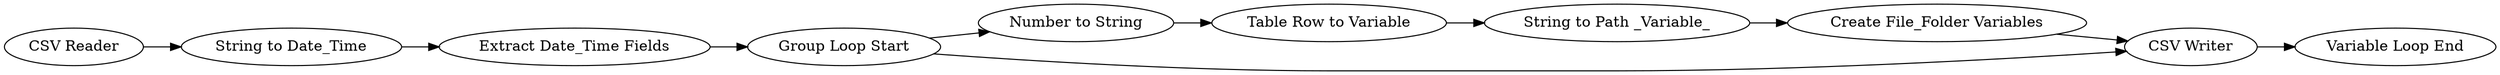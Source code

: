 digraph {
	4 -> 19
	17 -> 13
	4 -> 14
	19 -> 16
	13 -> 14
	3 -> 4
	14 -> 18
	1 -> 2
	2 -> 3
	16 -> 17
	16 [label="Table Row to Variable"]
	13 [label="Create File_Folder Variables"]
	1 [label="CSV Reader"]
	4 [label="Group Loop Start"]
	18 [label="Variable Loop End"]
	14 [label="CSV Writer"]
	17 [label="String to Path _Variable_"]
	3 [label="Extract Date_Time Fields"]
	2 [label="String to Date_Time"]
	19 [label="Number to String"]
	rankdir=LR
}

